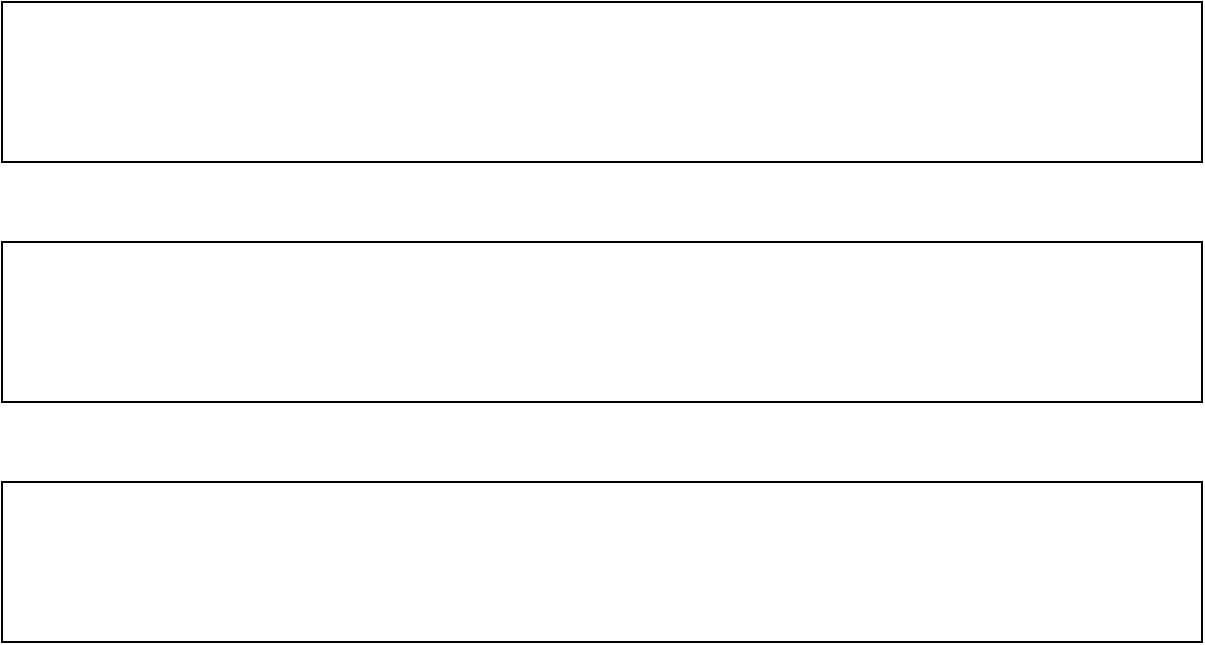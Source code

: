 <mxfile version="16.2.7" type="github">
  <diagram id="Lq96TW4K5-KBJD4N3H_r" name="Page-1">
    <mxGraphModel dx="1422" dy="772" grid="1" gridSize="10" guides="1" tooltips="1" connect="1" arrows="1" fold="1" page="1" pageScale="1" pageWidth="827" pageHeight="1169" math="0" shadow="0">
      <root>
        <mxCell id="0" />
        <mxCell id="1" parent="0" />
        <mxCell id="rIavTHr592OUhHLJrR3U-1" value="" style="rounded=0;whiteSpace=wrap;html=1;" parent="1" vertex="1">
          <mxGeometry x="200" y="120" width="600" height="80" as="geometry" />
        </mxCell>
        <mxCell id="rIavTHr592OUhHLJrR3U-2" value="" style="rounded=0;whiteSpace=wrap;html=1;" parent="1" vertex="1">
          <mxGeometry x="200" y="240" width="600" height="80" as="geometry" />
        </mxCell>
        <mxCell id="rIavTHr592OUhHLJrR3U-3" value="" style="rounded=0;whiteSpace=wrap;html=1;" parent="1" vertex="1">
          <mxGeometry x="200" y="360" width="600" height="80" as="geometry" />
        </mxCell>
      </root>
    </mxGraphModel>
  </diagram>
</mxfile>
